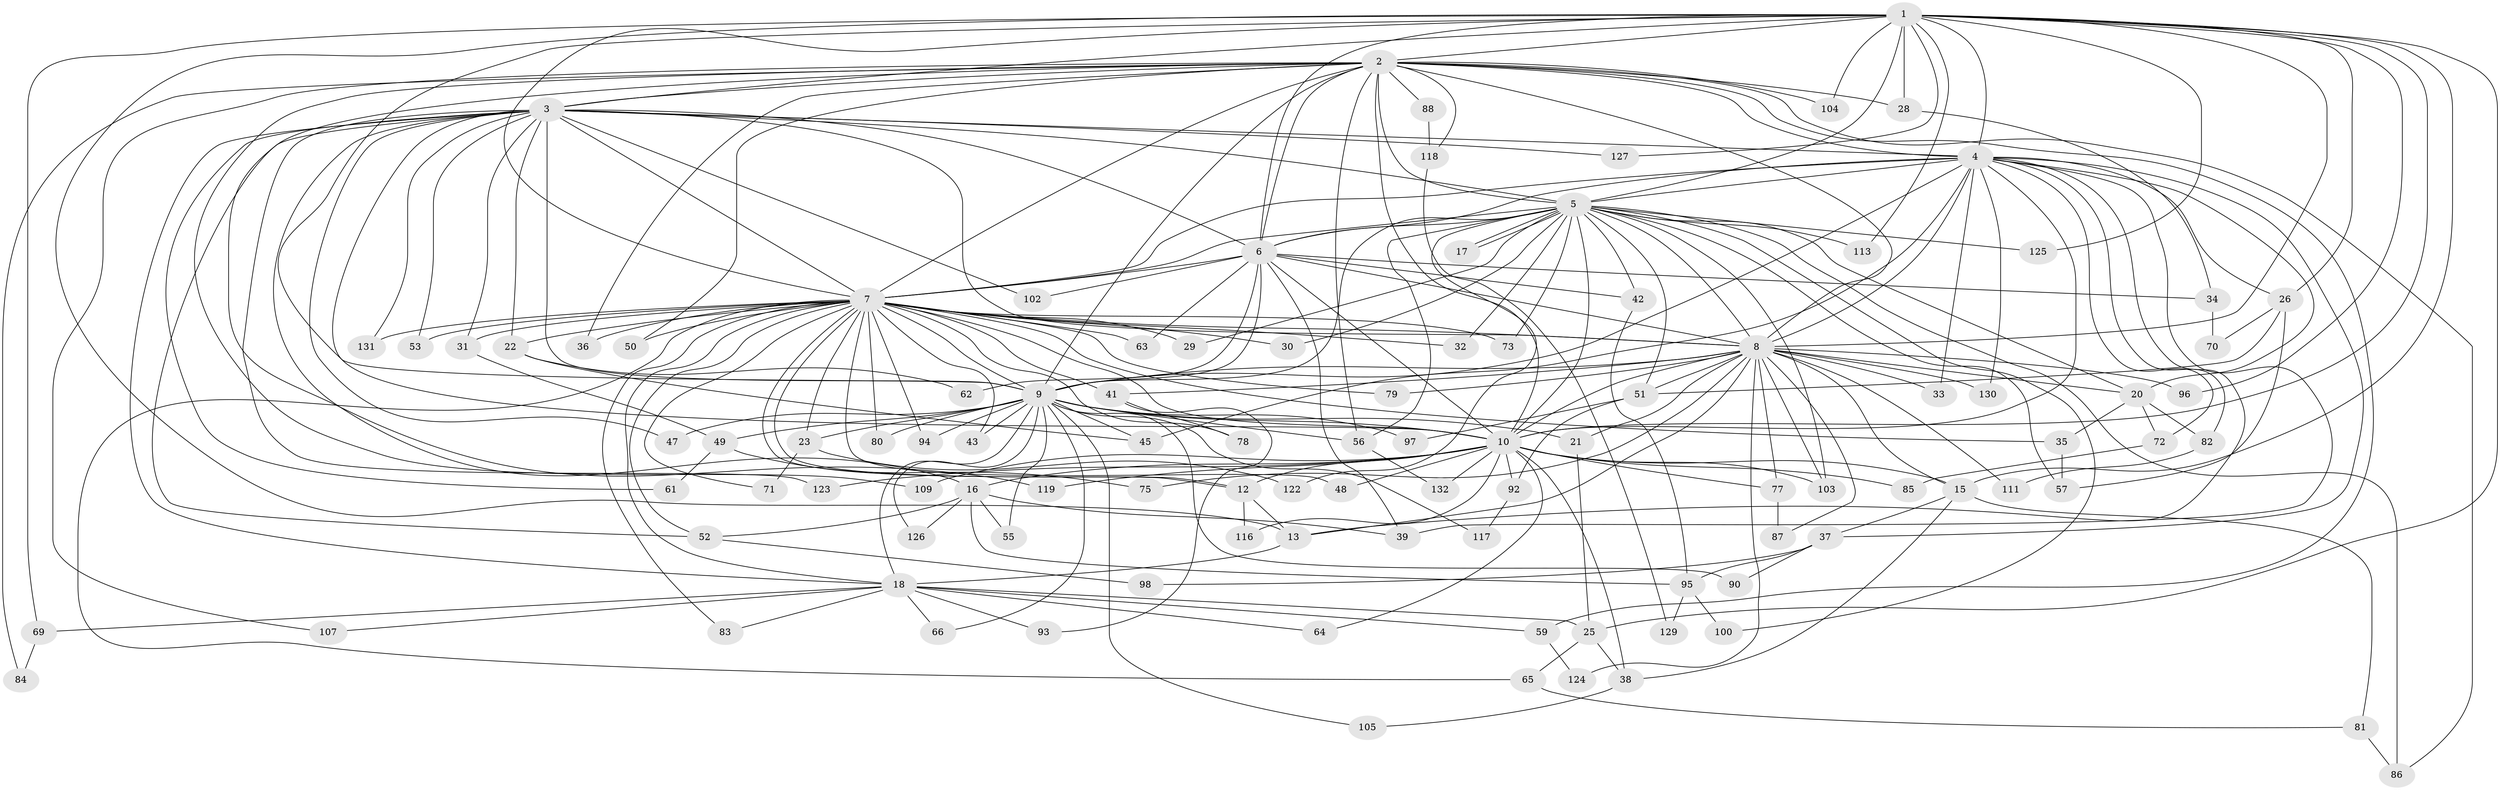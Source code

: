 // Generated by graph-tools (version 1.1) at 2025/23/03/03/25 07:23:42]
// undirected, 104 vertices, 250 edges
graph export_dot {
graph [start="1"]
  node [color=gray90,style=filled];
  1 [super="+58"];
  2 [super="+19"];
  3 [super="+24"];
  4 [super="+120"];
  5 [super="+112"];
  6 [super="+27"];
  7 [super="+46"];
  8 [super="+11"];
  9 [super="+44"];
  10 [super="+14"];
  12 [super="+74"];
  13 [super="+76"];
  15 [super="+101"];
  16 [super="+91"];
  17;
  18 [super="+60"];
  20 [super="+106"];
  21;
  22 [super="+67"];
  23;
  25 [super="+68"];
  26;
  28;
  29 [super="+40"];
  30;
  31;
  32;
  33;
  34;
  35 [super="+108"];
  36;
  37;
  38 [super="+54"];
  39;
  41;
  42;
  43;
  45;
  47;
  48;
  49;
  50;
  51 [super="+110"];
  52 [super="+121"];
  53 [super="+115"];
  55;
  56 [super="+99"];
  57;
  59;
  61;
  62;
  63;
  64;
  65;
  66;
  69;
  70;
  71;
  72;
  73;
  75;
  77;
  78;
  79;
  80;
  81;
  82;
  83;
  84;
  85;
  86 [super="+89"];
  87;
  88;
  90;
  92;
  93;
  94;
  95 [super="+114"];
  96;
  97;
  98;
  100;
  102;
  103 [super="+128"];
  104;
  105;
  107;
  109;
  111;
  113;
  116;
  117;
  118;
  119;
  122;
  123;
  124;
  125;
  126;
  127;
  129;
  130;
  131;
  132;
  1 -- 2;
  1 -- 3;
  1 -- 4;
  1 -- 5 [weight=2];
  1 -- 6;
  1 -- 7;
  1 -- 8;
  1 -- 9;
  1 -- 10;
  1 -- 13;
  1 -- 15;
  1 -- 26;
  1 -- 28;
  1 -- 96;
  1 -- 104;
  1 -- 113;
  1 -- 125;
  1 -- 127;
  1 -- 69;
  1 -- 25;
  2 -- 3;
  2 -- 4 [weight=2];
  2 -- 5;
  2 -- 6;
  2 -- 7;
  2 -- 8;
  2 -- 9;
  2 -- 10;
  2 -- 28;
  2 -- 36;
  2 -- 50;
  2 -- 56;
  2 -- 59;
  2 -- 84;
  2 -- 88 [weight=2];
  2 -- 104;
  2 -- 107;
  2 -- 109;
  2 -- 118;
  2 -- 119;
  2 -- 86;
  3 -- 4;
  3 -- 5 [weight=2];
  3 -- 6;
  3 -- 7 [weight=2];
  3 -- 8;
  3 -- 9;
  3 -- 10;
  3 -- 16;
  3 -- 22;
  3 -- 31;
  3 -- 47;
  3 -- 52;
  3 -- 53;
  3 -- 61;
  3 -- 102;
  3 -- 127;
  3 -- 131;
  3 -- 123;
  3 -- 18;
  4 -- 5;
  4 -- 6;
  4 -- 7;
  4 -- 8;
  4 -- 9 [weight=2];
  4 -- 10;
  4 -- 20;
  4 -- 26;
  4 -- 33;
  4 -- 37;
  4 -- 39;
  4 -- 45;
  4 -- 72;
  4 -- 82;
  4 -- 130;
  4 -- 13;
  5 -- 6;
  5 -- 7;
  5 -- 8;
  5 -- 9;
  5 -- 10;
  5 -- 17;
  5 -- 17;
  5 -- 20;
  5 -- 29 [weight=2];
  5 -- 30;
  5 -- 32;
  5 -- 42;
  5 -- 51;
  5 -- 57;
  5 -- 73;
  5 -- 86;
  5 -- 100;
  5 -- 103;
  5 -- 113;
  5 -- 122;
  5 -- 125;
  5 -- 56;
  6 -- 7;
  6 -- 8;
  6 -- 9 [weight=2];
  6 -- 10;
  6 -- 34;
  6 -- 39;
  6 -- 102;
  6 -- 42;
  6 -- 62;
  6 -- 63;
  7 -- 8;
  7 -- 9;
  7 -- 10;
  7 -- 12;
  7 -- 12;
  7 -- 18;
  7 -- 22;
  7 -- 23;
  7 -- 29;
  7 -- 30;
  7 -- 31;
  7 -- 32;
  7 -- 35;
  7 -- 36;
  7 -- 41;
  7 -- 43;
  7 -- 48;
  7 -- 50;
  7 -- 52;
  7 -- 53 [weight=2];
  7 -- 63;
  7 -- 65;
  7 -- 71;
  7 -- 73;
  7 -- 78;
  7 -- 79;
  7 -- 80;
  7 -- 83;
  7 -- 94;
  7 -- 131;
  8 -- 9;
  8 -- 10 [weight=2];
  8 -- 13;
  8 -- 15;
  8 -- 21;
  8 -- 33;
  8 -- 41;
  8 -- 51;
  8 -- 75;
  8 -- 77;
  8 -- 79;
  8 -- 87;
  8 -- 96;
  8 -- 111;
  8 -- 124;
  8 -- 103;
  8 -- 20;
  8 -- 130;
  9 -- 10;
  9 -- 21;
  9 -- 23;
  9 -- 43;
  9 -- 45;
  9 -- 47;
  9 -- 49;
  9 -- 55;
  9 -- 56;
  9 -- 66;
  9 -- 80;
  9 -- 90;
  9 -- 94;
  9 -- 97;
  9 -- 105;
  9 -- 117;
  9 -- 126;
  9 -- 18;
  10 -- 16;
  10 -- 48;
  10 -- 64;
  10 -- 85;
  10 -- 92;
  10 -- 103;
  10 -- 109;
  10 -- 119;
  10 -- 123;
  10 -- 132;
  10 -- 116;
  10 -- 77;
  10 -- 38;
  10 -- 12;
  10 -- 15;
  12 -- 116;
  12 -- 13;
  13 -- 18;
  15 -- 37;
  15 -- 38;
  15 -- 81;
  16 -- 55;
  16 -- 126;
  16 -- 95;
  16 -- 39;
  16 -- 52;
  18 -- 25;
  18 -- 59;
  18 -- 64;
  18 -- 83;
  18 -- 93;
  18 -- 66;
  18 -- 69;
  18 -- 107;
  20 -- 35;
  20 -- 72;
  20 -- 82;
  21 -- 25;
  22 -- 62;
  22 -- 45;
  23 -- 71;
  23 -- 122;
  25 -- 65;
  25 -- 38;
  26 -- 57;
  26 -- 70;
  26 -- 51;
  28 -- 34;
  31 -- 49;
  34 -- 70;
  35 -- 57;
  37 -- 90;
  37 -- 95;
  37 -- 98;
  38 -- 105;
  41 -- 78;
  41 -- 93;
  42 -- 95;
  49 -- 61;
  49 -- 75;
  51 -- 92;
  51 -- 97;
  52 -- 98;
  56 -- 132;
  59 -- 124;
  65 -- 81;
  69 -- 84;
  72 -- 85;
  77 -- 87;
  81 -- 86;
  82 -- 111;
  88 -- 118;
  92 -- 117;
  95 -- 100;
  95 -- 129;
  118 -- 129;
}
